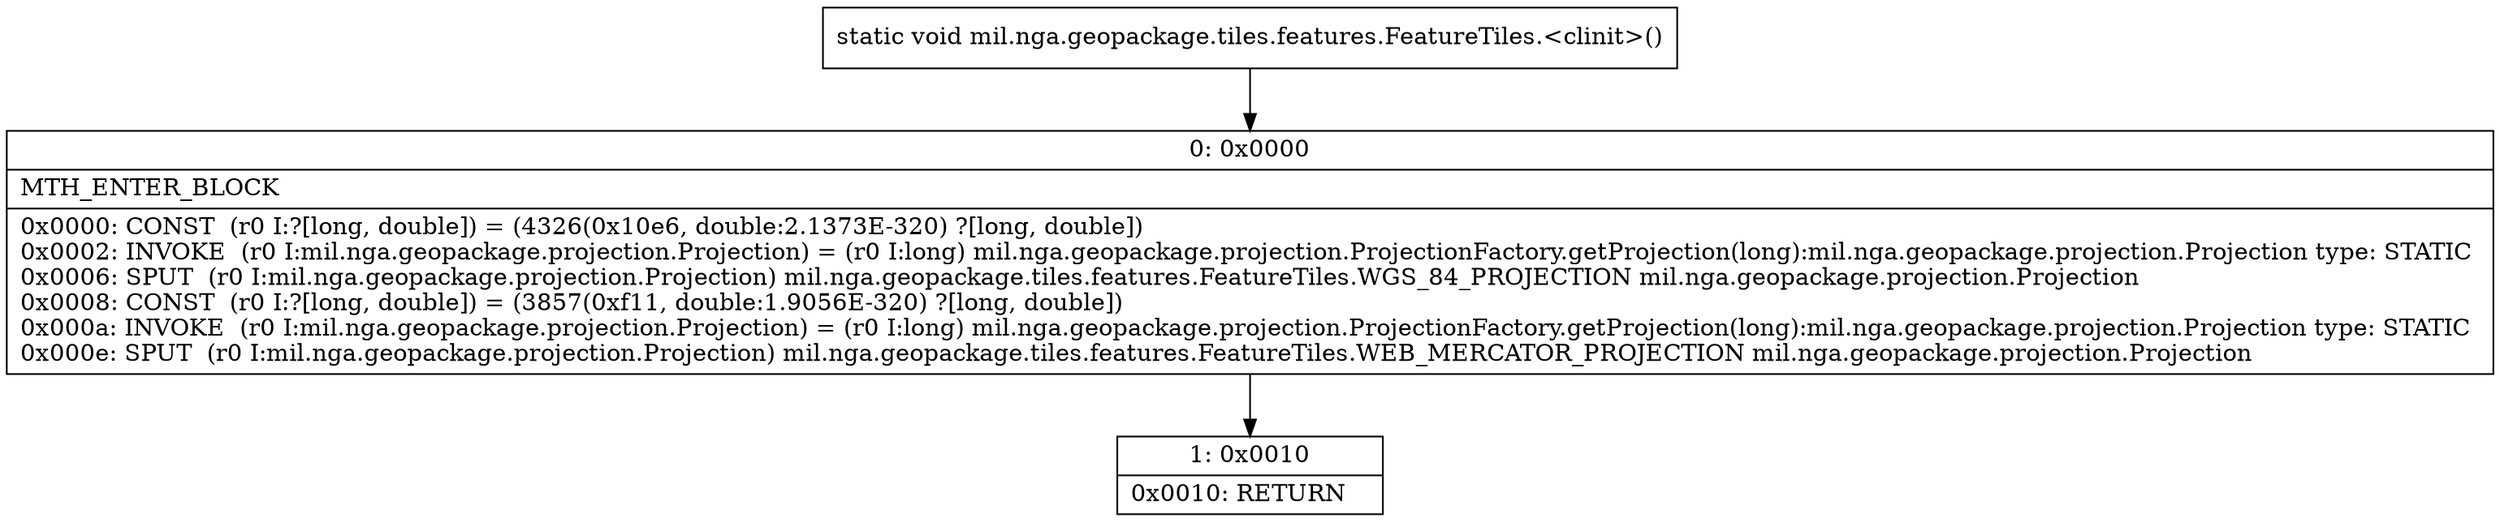 digraph "CFG formil.nga.geopackage.tiles.features.FeatureTiles.\<clinit\>()V" {
Node_0 [shape=record,label="{0\:\ 0x0000|MTH_ENTER_BLOCK\l|0x0000: CONST  (r0 I:?[long, double]) = (4326(0x10e6, double:2.1373E\-320) ?[long, double]) \l0x0002: INVOKE  (r0 I:mil.nga.geopackage.projection.Projection) = (r0 I:long) mil.nga.geopackage.projection.ProjectionFactory.getProjection(long):mil.nga.geopackage.projection.Projection type: STATIC \l0x0006: SPUT  (r0 I:mil.nga.geopackage.projection.Projection) mil.nga.geopackage.tiles.features.FeatureTiles.WGS_84_PROJECTION mil.nga.geopackage.projection.Projection \l0x0008: CONST  (r0 I:?[long, double]) = (3857(0xf11, double:1.9056E\-320) ?[long, double]) \l0x000a: INVOKE  (r0 I:mil.nga.geopackage.projection.Projection) = (r0 I:long) mil.nga.geopackage.projection.ProjectionFactory.getProjection(long):mil.nga.geopackage.projection.Projection type: STATIC \l0x000e: SPUT  (r0 I:mil.nga.geopackage.projection.Projection) mil.nga.geopackage.tiles.features.FeatureTiles.WEB_MERCATOR_PROJECTION mil.nga.geopackage.projection.Projection \l}"];
Node_1 [shape=record,label="{1\:\ 0x0010|0x0010: RETURN   \l}"];
MethodNode[shape=record,label="{static void mil.nga.geopackage.tiles.features.FeatureTiles.\<clinit\>() }"];
MethodNode -> Node_0;
Node_0 -> Node_1;
}


